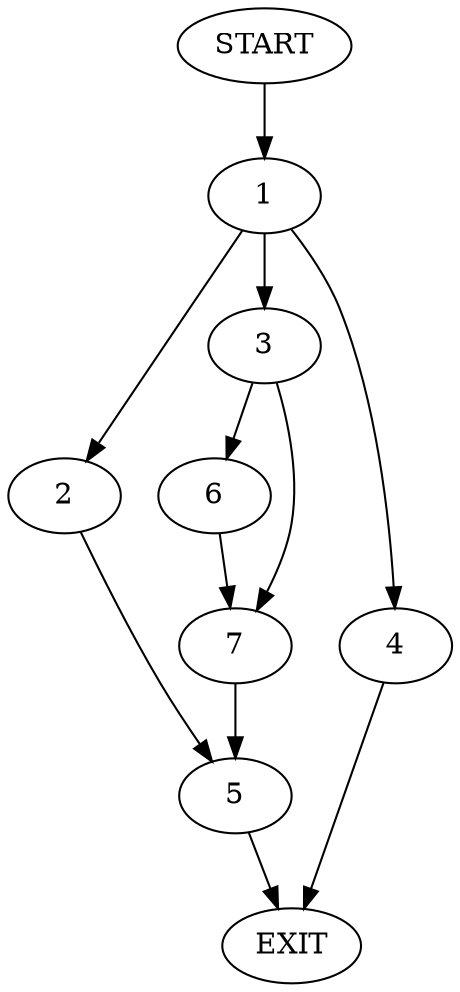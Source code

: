 digraph {
0 [label="START"];
1;
2;
3;
4;
5;
6;
7;
8 [label="EXIT"];
0 -> 1;
1 -> 2;
1 -> 3;
1 -> 4;
2 -> 5;
4 -> 8;
3 -> 6;
3 -> 7;
6 -> 7;
7 -> 5;
5 -> 8;
}